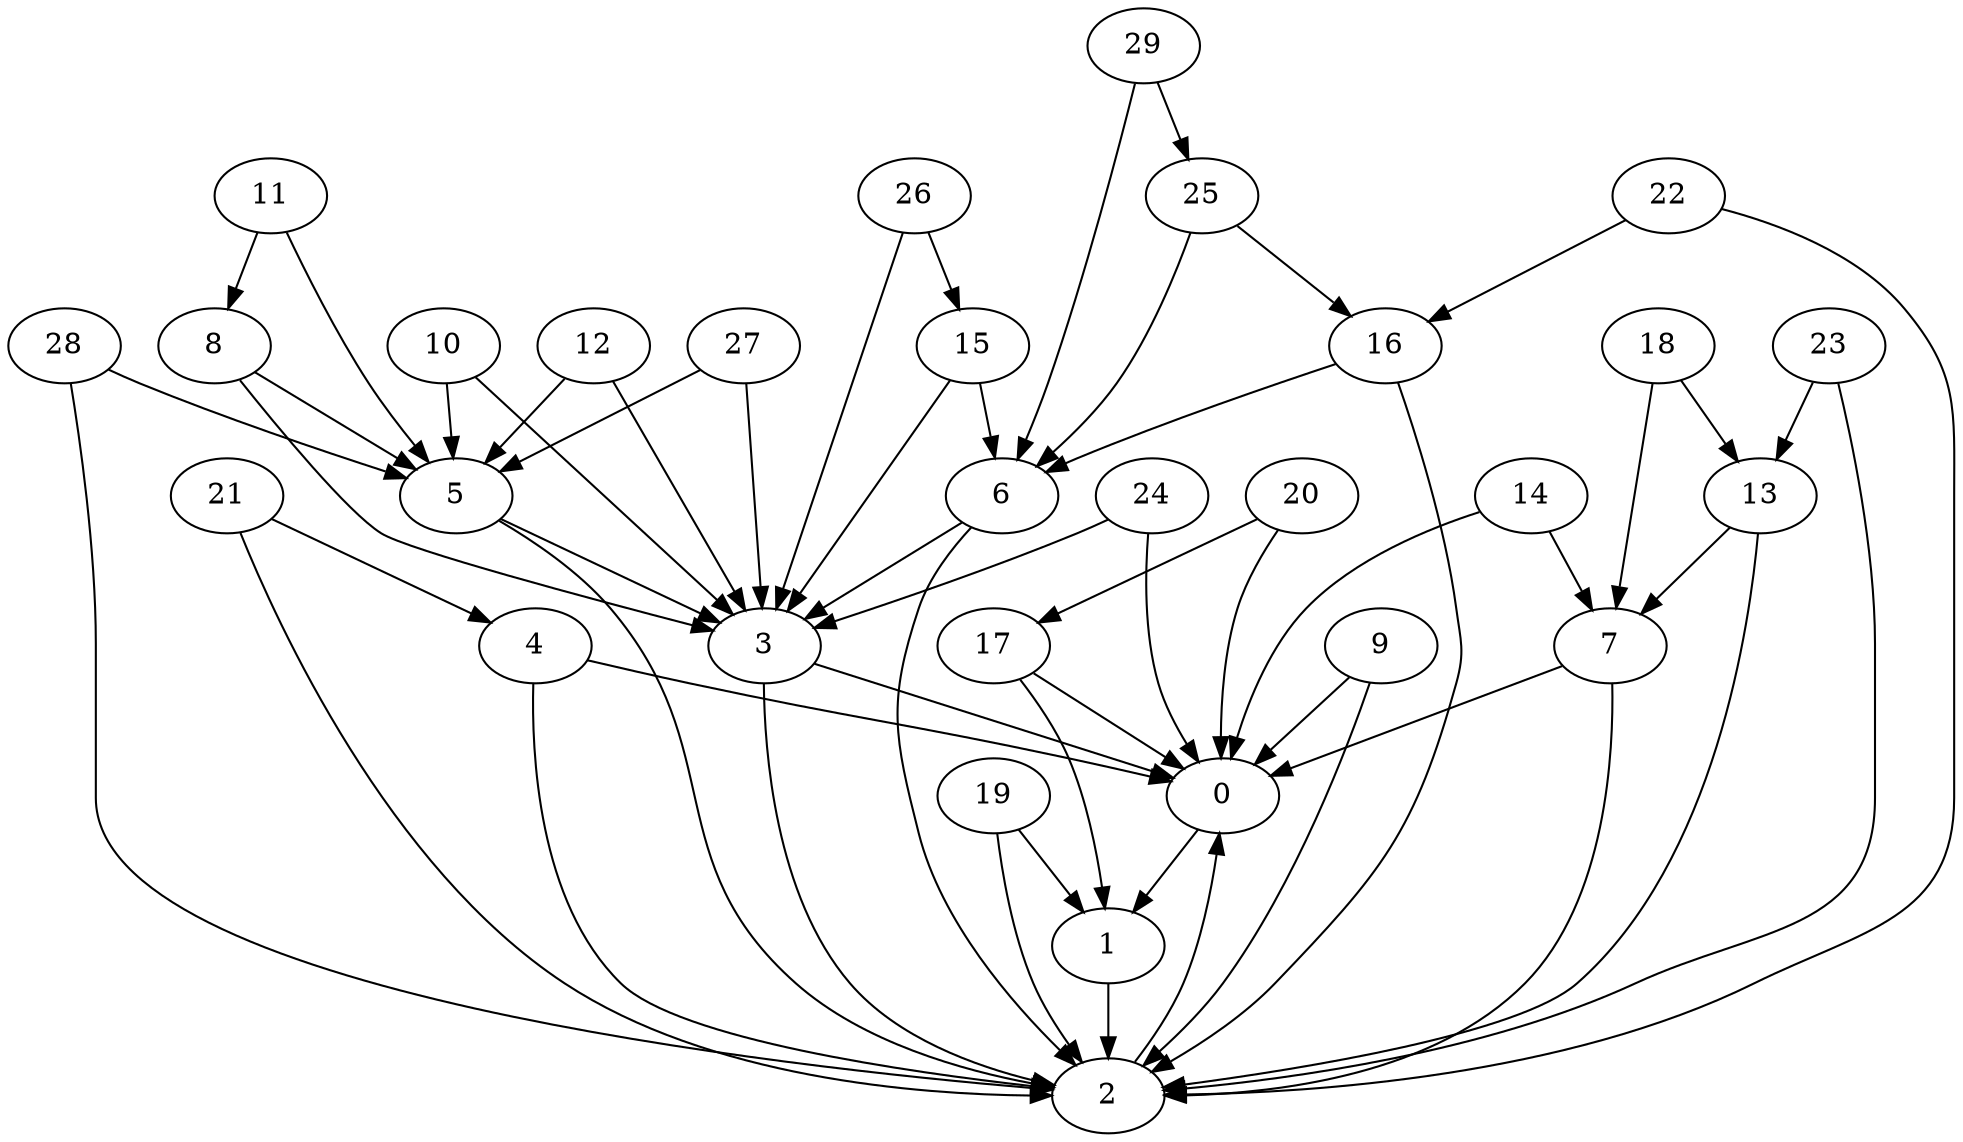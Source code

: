 digraph my_graph {
0 [label=0]
1 [label=1]
2 [label=2]
3 [label=3]
4 [label=4]
5 [label=5]
6 [label=6]
7 [label=7]
8 [label=8]
9 [label=9]
10 [label=10]
11 [label=11]
12 [label=12]
13 [label=13]
14 [label=14]
15 [label=15]
16 [label=16]
17 [label=17]
18 [label=18]
19 [label=19]
20 [label=20]
21 [label=21]
22 [label=22]
23 [label=23]
24 [label=24]
25 [label=25]
26 [label=26]
27 [label=27]
28 [label=28]
29 [label=29]
0->1
1->2
2->0
3->2
3->0
4->2
4->0
5->3
5->2
6->3
6->2
7->2
7->0
8->5
8->3
9->2
9->0
10->5
10->3
11->8
11->5
12->5
12->3
13->7
13->2
14->7
14->0
15->6
15->3
16->6
16->2
17->0
17->1
18->13
18->7
19->1
19->2
20->17
20->0
21->4
21->2
22->16
22->2
23->13
23->2
24->3
24->0
25->16
25->6
26->15
26->3
27->5
27->3
28->5
28->2
29->25
29->6
}